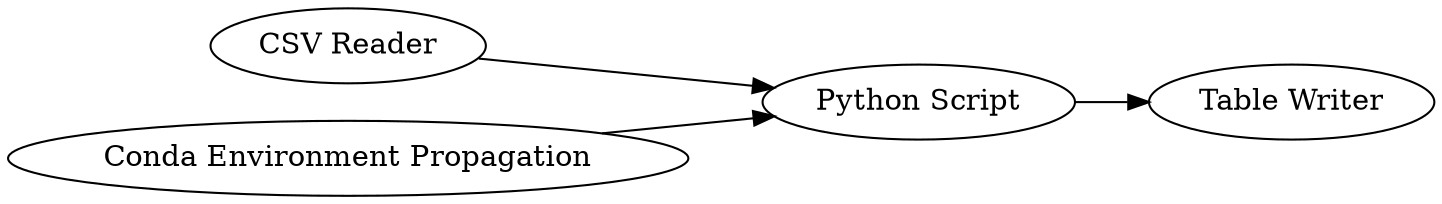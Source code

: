 digraph {
	2 -> 3
	5 -> 3
	3 -> 6
	5 [label="Conda Environment Propagation"]
	6 [label="Table Writer"]
	3 [label="Python Script"]
	2 [label="CSV Reader"]
	rankdir=LR
}
